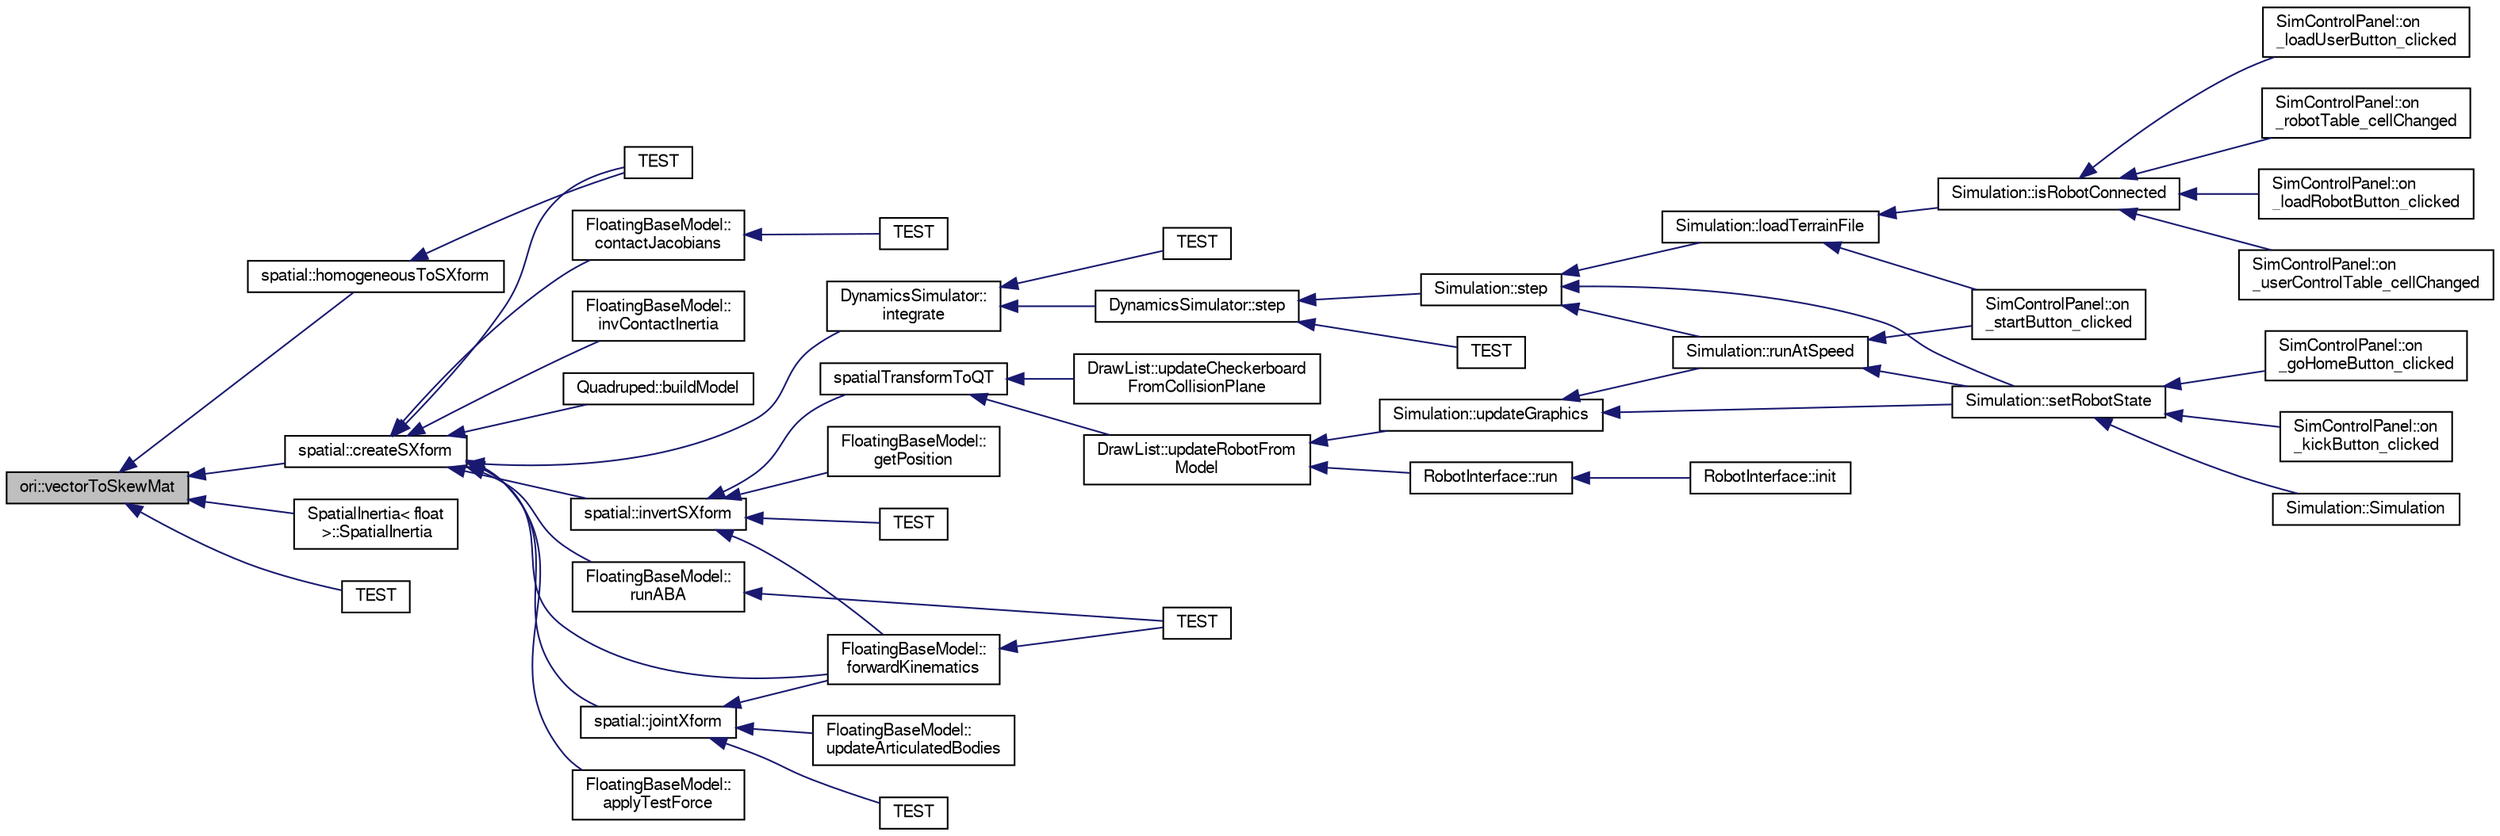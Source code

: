 digraph "ori::vectorToSkewMat"
{
  edge [fontname="FreeSans",fontsize="10",labelfontname="FreeSans",labelfontsize="10"];
  node [fontname="FreeSans",fontsize="10",shape=record];
  rankdir="LR";
  Node1 [label="ori::vectorToSkewMat",height=0.2,width=0.4,color="black", fillcolor="grey75", style="filled", fontcolor="black"];
  Node1 -> Node2 [dir="back",color="midnightblue",fontsize="10",style="solid",fontname="FreeSans"];
  Node2 [label="spatial::homogeneousToSXform",height=0.2,width=0.4,color="black", fillcolor="white", style="filled",URL="$de/d1a/namespacespatial.html#a39cbc59fb7656b397d13c5a52799bf22"];
  Node2 -> Node3 [dir="back",color="midnightblue",fontsize="10",style="solid",fontname="FreeSans"];
  Node3 [label="TEST",height=0.2,width=0.4,color="black", fillcolor="white", style="filled",URL="$d3/dc1/test__spatial_8cpp.html#a3949f366b31ebddfac7c8c792ef472c8"];
  Node1 -> Node4 [dir="back",color="midnightblue",fontsize="10",style="solid",fontname="FreeSans"];
  Node4 [label="spatial::createSXform",height=0.2,width=0.4,color="black", fillcolor="white", style="filled",URL="$de/d1a/namespacespatial.html#ae4a2145f3028087511b4f17c0152ec83"];
  Node4 -> Node5 [dir="back",color="midnightblue",fontsize="10",style="solid",fontname="FreeSans"];
  Node5 [label="DynamicsSimulator::\lintegrate",height=0.2,width=0.4,color="black", fillcolor="white", style="filled",URL="$d7/d9c/class_dynamics_simulator.html#aa713195f636bdfd32743ad5cd5385fcd",tooltip="Integrate to find new _state. "];
  Node5 -> Node6 [dir="back",color="midnightblue",fontsize="10",style="solid",fontname="FreeSans"];
  Node6 [label="DynamicsSimulator::step",height=0.2,width=0.4,color="black", fillcolor="white", style="filled",URL="$d7/d9c/class_dynamics_simulator.html#a84b25acaf7edf23f4f437a96a0d8ba05",tooltip="Initialize simulator with given model. "];
  Node6 -> Node7 [dir="back",color="midnightblue",fontsize="10",style="solid",fontname="FreeSans"];
  Node7 [label="Simulation::step",height=0.2,width=0.4,color="black", fillcolor="white", style="filled",URL="$dd/d14/class_simulation.html#a5474b99a1471e382b2e6a87adff814dc"];
  Node7 -> Node8 [dir="back",color="midnightblue",fontsize="10",style="solid",fontname="FreeSans"];
  Node8 [label="Simulation::runAtSpeed",height=0.2,width=0.4,color="black", fillcolor="white", style="filled",URL="$dd/d14/class_simulation.html#a34b590ee1fed73b2b6aaf3d2bcf3da0c"];
  Node8 -> Node9 [dir="back",color="midnightblue",fontsize="10",style="solid",fontname="FreeSans"];
  Node9 [label="SimControlPanel::on\l_startButton_clicked",height=0.2,width=0.4,color="black", fillcolor="white", style="filled",URL="$d1/d22/class_sim_control_panel.html#afdfa6b365805d23d5438862de97856ae"];
  Node8 -> Node10 [dir="back",color="midnightblue",fontsize="10",style="solid",fontname="FreeSans"];
  Node10 [label="Simulation::setRobotState",height=0.2,width=0.4,color="black", fillcolor="white", style="filled",URL="$dd/d14/class_simulation.html#a8a3a6fa9691b58d5dc614d98b8e4fefb"];
  Node10 -> Node11 [dir="back",color="midnightblue",fontsize="10",style="solid",fontname="FreeSans"];
  Node11 [label="SimControlPanel::on\l_goHomeButton_clicked",height=0.2,width=0.4,color="black", fillcolor="white", style="filled",URL="$d1/d22/class_sim_control_panel.html#a9fd8fa720052f15525637834f456c465"];
  Node10 -> Node12 [dir="back",color="midnightblue",fontsize="10",style="solid",fontname="FreeSans"];
  Node12 [label="SimControlPanel::on\l_kickButton_clicked",height=0.2,width=0.4,color="black", fillcolor="white", style="filled",URL="$d1/d22/class_sim_control_panel.html#a18191363c7461cd1af623e790df2e71e"];
  Node10 -> Node13 [dir="back",color="midnightblue",fontsize="10",style="solid",fontname="FreeSans"];
  Node13 [label="Simulation::Simulation",height=0.2,width=0.4,color="black", fillcolor="white", style="filled",URL="$dd/d14/class_simulation.html#a6bf59d648bef2114a09ea3d81998ee3e"];
  Node7 -> Node14 [dir="back",color="midnightblue",fontsize="10",style="solid",fontname="FreeSans"];
  Node14 [label="Simulation::loadTerrainFile",height=0.2,width=0.4,color="black", fillcolor="white", style="filled",URL="$dd/d14/class_simulation.html#ad3b3a11e3a8d6e2119dbcf538802d5cf"];
  Node14 -> Node9 [dir="back",color="midnightblue",fontsize="10",style="solid",fontname="FreeSans"];
  Node14 -> Node15 [dir="back",color="midnightblue",fontsize="10",style="solid",fontname="FreeSans"];
  Node15 [label="Simulation::isRobotConnected",height=0.2,width=0.4,color="black", fillcolor="white", style="filled",URL="$dd/d14/class_simulation.html#a84d72d5cddf1b6b5dbbe94f83a448958"];
  Node15 -> Node16 [dir="back",color="midnightblue",fontsize="10",style="solid",fontname="FreeSans"];
  Node16 [label="SimControlPanel::on\l_robotTable_cellChanged",height=0.2,width=0.4,color="black", fillcolor="white", style="filled",URL="$d1/d22/class_sim_control_panel.html#aac45ac89880d2d316de41365cd6b7cfb"];
  Node15 -> Node17 [dir="back",color="midnightblue",fontsize="10",style="solid",fontname="FreeSans"];
  Node17 [label="SimControlPanel::on\l_loadRobotButton_clicked",height=0.2,width=0.4,color="black", fillcolor="white", style="filled",URL="$d1/d22/class_sim_control_panel.html#a932918fe9325002dec7f5585c4bfc4f3"];
  Node15 -> Node18 [dir="back",color="midnightblue",fontsize="10",style="solid",fontname="FreeSans"];
  Node18 [label="SimControlPanel::on\l_userControlTable_cellChanged",height=0.2,width=0.4,color="black", fillcolor="white", style="filled",URL="$d1/d22/class_sim_control_panel.html#a0228e09f693480d3975515c2536dd9d2"];
  Node15 -> Node19 [dir="back",color="midnightblue",fontsize="10",style="solid",fontname="FreeSans"];
  Node19 [label="SimControlPanel::on\l_loadUserButton_clicked",height=0.2,width=0.4,color="black", fillcolor="white", style="filled",URL="$d1/d22/class_sim_control_panel.html#a9a891de8902696e8c1775978d517ed58"];
  Node7 -> Node10 [dir="back",color="midnightblue",fontsize="10",style="solid",fontname="FreeSans"];
  Node6 -> Node20 [dir="back",color="midnightblue",fontsize="10",style="solid",fontname="FreeSans"];
  Node20 [label="TEST",height=0.2,width=0.4,color="black", fillcolor="white", style="filled",URL="$db/d42/test__dynamics_8cpp.html#a16862d36f498fdadc152242d8ad83d8e"];
  Node5 -> Node21 [dir="back",color="midnightblue",fontsize="10",style="solid",fontname="FreeSans"];
  Node21 [label="TEST",height=0.2,width=0.4,color="black", fillcolor="white", style="filled",URL="$db/d42/test__dynamics_8cpp.html#a829f9313fb8405d9cd1038492f8f7933"];
  Node4 -> Node22 [dir="back",color="midnightblue",fontsize="10",style="solid",fontname="FreeSans"];
  Node22 [label="FloatingBaseModel::\lapplyTestForce",height=0.2,width=0.4,color="black", fillcolor="white", style="filled",URL="$d6/db1/class_floating_base_model.html#a210aa49a2de27eae6f3a0a839413c3b2"];
  Node4 -> Node23 [dir="back",color="midnightblue",fontsize="10",style="solid",fontname="FreeSans"];
  Node23 [label="FloatingBaseModel::\lforwardKinematics",height=0.2,width=0.4,color="black", fillcolor="white", style="filled",URL="$d6/db1/class_floating_base_model.html#a4c4c27d3bc26c3ad1a3306d16b57f085"];
  Node23 -> Node24 [dir="back",color="midnightblue",fontsize="10",style="solid",fontname="FreeSans"];
  Node24 [label="TEST",height=0.2,width=0.4,color="black", fillcolor="white", style="filled",URL="$d4/dc6/test__cheetah3__model_8cpp.html#ae0a791e1383a7227ea33c31f94bca12d"];
  Node4 -> Node25 [dir="back",color="midnightblue",fontsize="10",style="solid",fontname="FreeSans"];
  Node25 [label="FloatingBaseModel::\lcontactJacobians",height=0.2,width=0.4,color="black", fillcolor="white", style="filled",URL="$d6/db1/class_floating_base_model.html#afca11b3f8d117a20990d309666e1a8f3"];
  Node25 -> Node26 [dir="back",color="midnightblue",fontsize="10",style="solid",fontname="FreeSans"];
  Node26 [label="TEST",height=0.2,width=0.4,color="black", fillcolor="white", style="filled",URL="$d4/dc6/test__cheetah3__model_8cpp.html#a7598956e2c6b4bdb4bf66715f572984c"];
  Node4 -> Node27 [dir="back",color="midnightblue",fontsize="10",style="solid",fontname="FreeSans"];
  Node27 [label="FloatingBaseModel::\lrunABA",height=0.2,width=0.4,color="black", fillcolor="white", style="filled",URL="$d6/db1/class_floating_base_model.html#a620e24c0c340885940f610875a35f3c7"];
  Node27 -> Node24 [dir="back",color="midnightblue",fontsize="10",style="solid",fontname="FreeSans"];
  Node4 -> Node28 [dir="back",color="midnightblue",fontsize="10",style="solid",fontname="FreeSans"];
  Node28 [label="FloatingBaseModel::\linvContactInertia",height=0.2,width=0.4,color="black", fillcolor="white", style="filled",URL="$d6/db1/class_floating_base_model.html#a423baeb491e9bc75a91ddde370c3f647"];
  Node4 -> Node29 [dir="back",color="midnightblue",fontsize="10",style="solid",fontname="FreeSans"];
  Node29 [label="Quadruped::buildModel",height=0.2,width=0.4,color="black", fillcolor="white", style="filled",URL="$dc/d66/class_quadruped.html#a324400f72ff1233e0ec4229e73d0eee2"];
  Node4 -> Node30 [dir="back",color="midnightblue",fontsize="10",style="solid",fontname="FreeSans"];
  Node30 [label="spatial::invertSXform",height=0.2,width=0.4,color="black", fillcolor="white", style="filled",URL="$de/d1a/namespacespatial.html#af37757ee8ad4510df5478202a62c9502"];
  Node30 -> Node23 [dir="back",color="midnightblue",fontsize="10",style="solid",fontname="FreeSans"];
  Node30 -> Node31 [dir="back",color="midnightblue",fontsize="10",style="solid",fontname="FreeSans"];
  Node31 [label="FloatingBaseModel::\lgetPosition",height=0.2,width=0.4,color="black", fillcolor="white", style="filled",URL="$d6/db1/class_floating_base_model.html#a6a46aad02aba5eae6cb0a6cda14780ce"];
  Node30 -> Node32 [dir="back",color="midnightblue",fontsize="10",style="solid",fontname="FreeSans"];
  Node32 [label="spatialTransformToQT",height=0.2,width=0.4,color="black", fillcolor="white", style="filled",URL="$d6/dff/sim__utilities_8h.html#a0f56070ba183dd4f6f435a4619134429"];
  Node32 -> Node33 [dir="back",color="midnightblue",fontsize="10",style="solid",fontname="FreeSans"];
  Node33 [label="DrawList::updateRobotFrom\lModel",height=0.2,width=0.4,color="black", fillcolor="white", style="filled",URL="$d1/d03/class_draw_list.html#afab0fbc56961ba8e101a2b28188efd98"];
  Node33 -> Node34 [dir="back",color="midnightblue",fontsize="10",style="solid",fontname="FreeSans"];
  Node34 [label="RobotInterface::run",height=0.2,width=0.4,color="black", fillcolor="white", style="filled",URL="$d6/d05/class_robot_interface.html#a3432a54d34a7752e6e25bb0bcaa0be2a"];
  Node34 -> Node35 [dir="back",color="midnightblue",fontsize="10",style="solid",fontname="FreeSans"];
  Node35 [label="RobotInterface::init",height=0.2,width=0.4,color="black", fillcolor="white", style="filled",URL="$d6/d05/class_robot_interface.html#a4600563c9f745e9d9e649a8db1f8cd78"];
  Node33 -> Node36 [dir="back",color="midnightblue",fontsize="10",style="solid",fontname="FreeSans"];
  Node36 [label="Simulation::updateGraphics",height=0.2,width=0.4,color="black", fillcolor="white", style="filled",URL="$dd/d14/class_simulation.html#a6186855f477a8b0add3cf41d5e5a6001"];
  Node36 -> Node8 [dir="back",color="midnightblue",fontsize="10",style="solid",fontname="FreeSans"];
  Node36 -> Node10 [dir="back",color="midnightblue",fontsize="10",style="solid",fontname="FreeSans"];
  Node32 -> Node37 [dir="back",color="midnightblue",fontsize="10",style="solid",fontname="FreeSans"];
  Node37 [label="DrawList::updateCheckerboard\lFromCollisionPlane",height=0.2,width=0.4,color="black", fillcolor="white", style="filled",URL="$d1/d03/class_draw_list.html#a7f1af5bbb384f1298b9b0a651576f2c9"];
  Node30 -> Node38 [dir="back",color="midnightblue",fontsize="10",style="solid",fontname="FreeSans"];
  Node38 [label="TEST",height=0.2,width=0.4,color="black", fillcolor="white", style="filled",URL="$d3/dc1/test__spatial_8cpp.html#a79294cc2a8dce1c212099c54fb55ece1"];
  Node4 -> Node39 [dir="back",color="midnightblue",fontsize="10",style="solid",fontname="FreeSans"];
  Node39 [label="spatial::jointXform",height=0.2,width=0.4,color="black", fillcolor="white", style="filled",URL="$de/d1a/namespacespatial.html#a6440807f3b1854b1708f49048331811a"];
  Node39 -> Node40 [dir="back",color="midnightblue",fontsize="10",style="solid",fontname="FreeSans"];
  Node40 [label="FloatingBaseModel::\lupdateArticulatedBodies",height=0.2,width=0.4,color="black", fillcolor="white", style="filled",URL="$d6/db1/class_floating_base_model.html#aad1c033e1d94d42ee028accaf6a48b1e"];
  Node39 -> Node23 [dir="back",color="midnightblue",fontsize="10",style="solid",fontname="FreeSans"];
  Node39 -> Node41 [dir="back",color="midnightblue",fontsize="10",style="solid",fontname="FreeSans"];
  Node41 [label="TEST",height=0.2,width=0.4,color="black", fillcolor="white", style="filled",URL="$d3/dc1/test__spatial_8cpp.html#af8aab3878bce7ae92c3a4f8a72a7ac0b"];
  Node4 -> Node3 [dir="back",color="midnightblue",fontsize="10",style="solid",fontname="FreeSans"];
  Node1 -> Node42 [dir="back",color="midnightblue",fontsize="10",style="solid",fontname="FreeSans"];
  Node42 [label="SpatialInertia\< float\l \>::SpatialInertia",height=0.2,width=0.4,color="black", fillcolor="white", style="filled",URL="$d6/d81/class_spatial_inertia.html#adf9a3b33f49f627e056a34ef2c8bd7da"];
  Node1 -> Node43 [dir="back",color="midnightblue",fontsize="10",style="solid",fontname="FreeSans"];
  Node43 [label="TEST",height=0.2,width=0.4,color="black", fillcolor="white", style="filled",URL="$d4/d07/test__orientation__tools_8cpp.html#a3ab7fde4d91e922061b70e9b76ff5bc6"];
}
